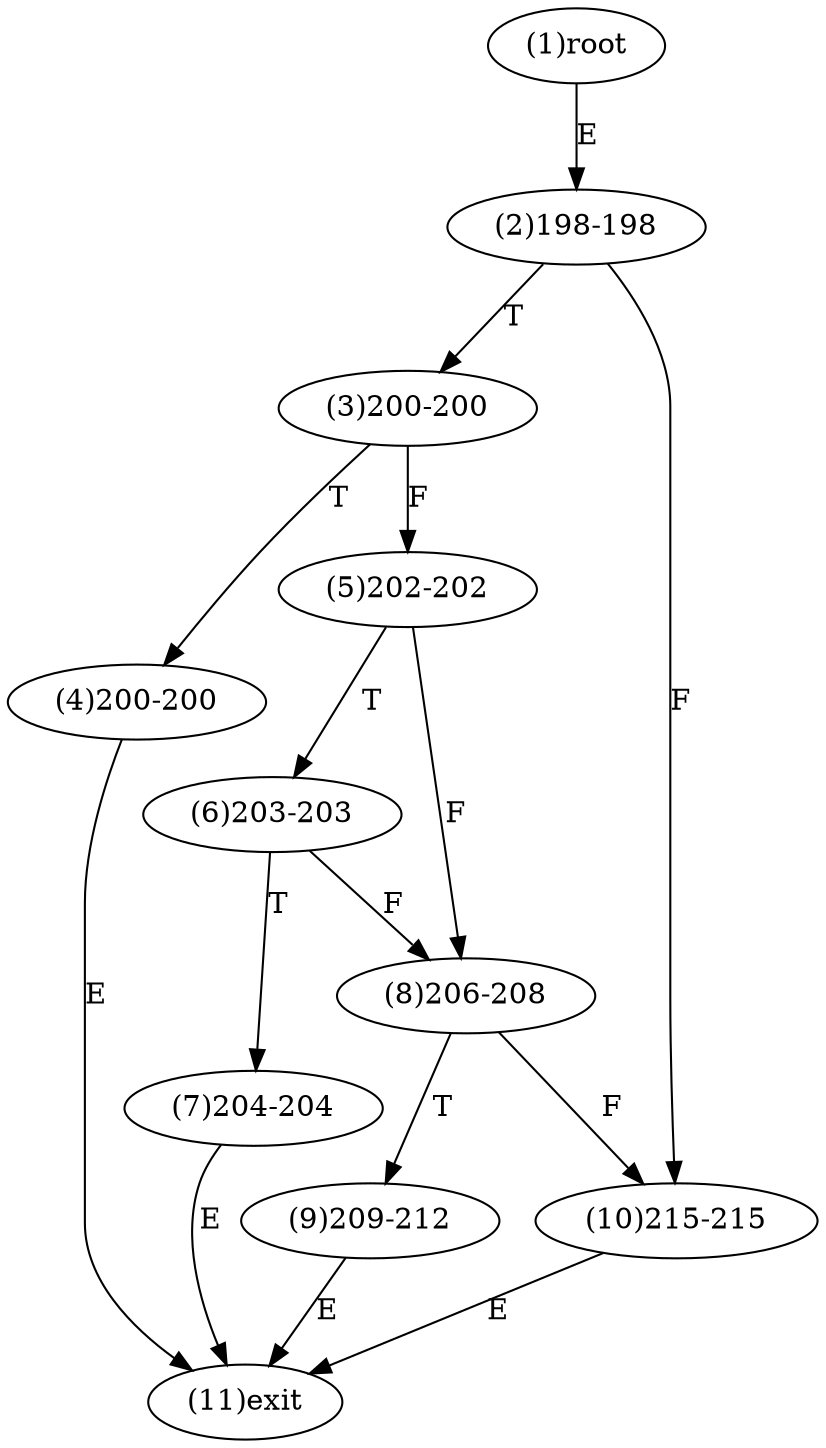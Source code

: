 digraph "" { 
1[ label="(1)root"];
2[ label="(2)198-198"];
3[ label="(3)200-200"];
4[ label="(4)200-200"];
5[ label="(5)202-202"];
6[ label="(6)203-203"];
7[ label="(7)204-204"];
8[ label="(8)206-208"];
9[ label="(9)209-212"];
10[ label="(10)215-215"];
11[ label="(11)exit"];
1->2[ label="E"];
2->10[ label="F"];
2->3[ label="T"];
3->5[ label="F"];
3->4[ label="T"];
4->11[ label="E"];
5->8[ label="F"];
5->6[ label="T"];
6->8[ label="F"];
6->7[ label="T"];
7->11[ label="E"];
8->10[ label="F"];
8->9[ label="T"];
9->11[ label="E"];
10->11[ label="E"];
}